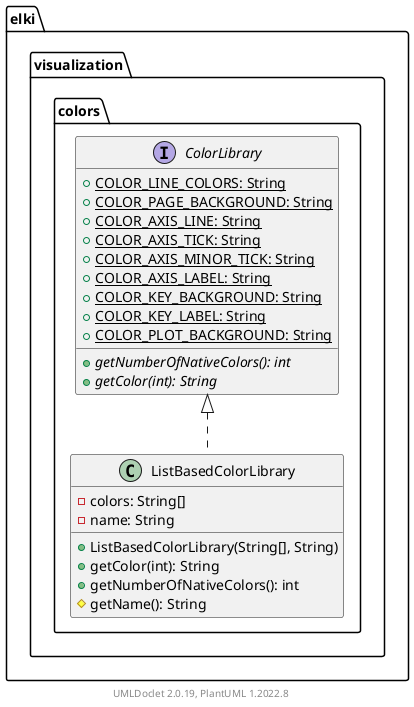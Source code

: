 @startuml
    remove .*\.(Instance|Par|Parameterizer|Factory)$
    namespace elki.visualization.colors {

        class ListBasedColorLibrary [[ListBasedColorLibrary.html]] {
            -colors: String[]
            -name: String
            +ListBasedColorLibrary(String[], String)
            +getColor(int): String
            +getNumberOfNativeColors(): int
            #getName(): String
        }

        interface ColorLibrary [[ColorLibrary.html]] {
            {static} +COLOR_LINE_COLORS: String
            {static} +COLOR_PAGE_BACKGROUND: String
            {static} +COLOR_AXIS_LINE: String
            {static} +COLOR_AXIS_TICK: String
            {static} +COLOR_AXIS_MINOR_TICK: String
            {static} +COLOR_AXIS_LABEL: String
            {static} +COLOR_KEY_BACKGROUND: String
            {static} +COLOR_KEY_LABEL: String
            {static} +COLOR_PLOT_BACKGROUND: String
            {abstract} +getNumberOfNativeColors(): int
            {abstract} +getColor(int): String
        }

        ColorLibrary <|.. ListBasedColorLibrary
    }

    center footer UMLDoclet 2.0.19, PlantUML 1.2022.8
@enduml
